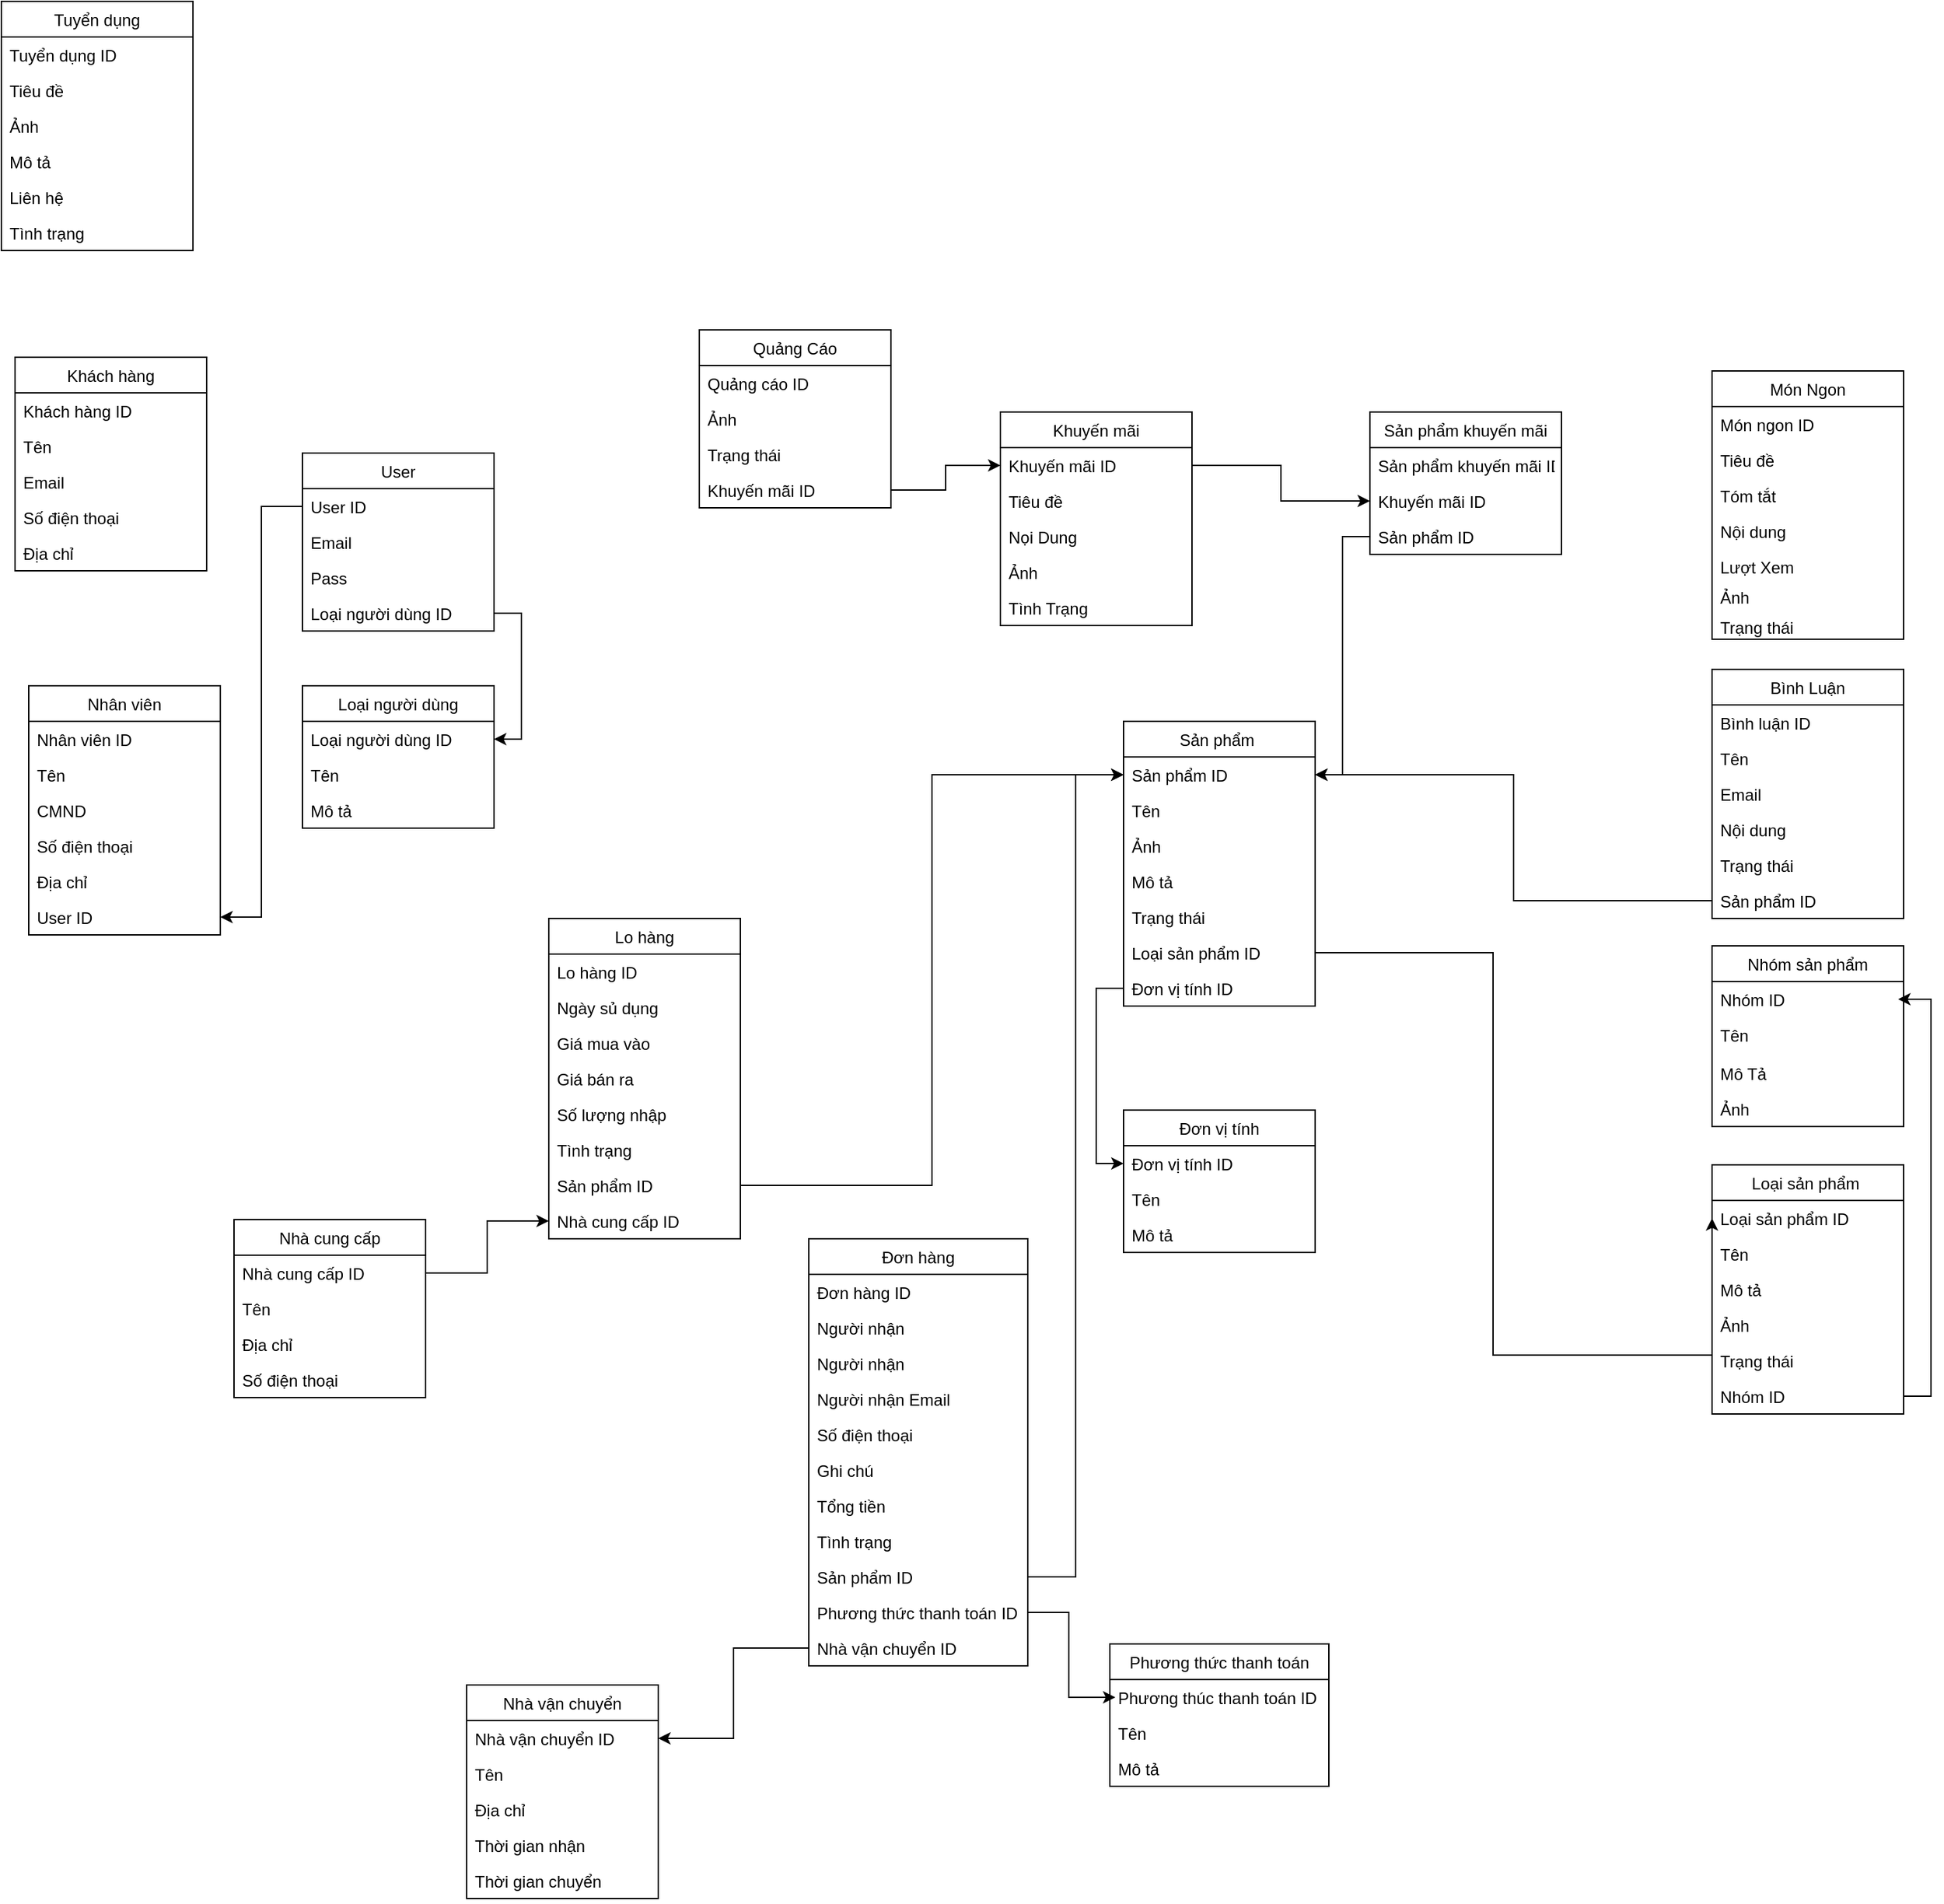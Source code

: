 <mxfile version="13.2.1" type="google"><diagram id="C5RBs43oDa-KdzZeNtuy" name="Page-1"><mxGraphModel dx="1730" dy="927" grid="1" gridSize="10" guides="1" tooltips="1" connect="1" arrows="1" fold="1" page="1" pageScale="1" pageWidth="827" pageHeight="1169" math="0" shadow="0"><root><mxCell id="WIyWlLk6GJQsqaUBKTNV-0"/><mxCell id="WIyWlLk6GJQsqaUBKTNV-1" parent="WIyWlLk6GJQsqaUBKTNV-0"/><mxCell id="LRTwcHSxcNa7xLfHughd-146" style="edgeStyle=orthogonalEdgeStyle;rounded=0;orthogonalLoop=1;jettySize=auto;html=1;exitX=1;exitY=0.5;exitDx=0;exitDy=0;entryX=1;entryY=0.5;entryDx=0;entryDy=0;" edge="1" parent="WIyWlLk6GJQsqaUBKTNV-1" source="LRTwcHSxcNa7xLfHughd-136" target="LRTwcHSxcNa7xLfHughd-78"><mxGeometry relative="1" as="geometry"/></mxCell><mxCell id="LRTwcHSxcNa7xLfHughd-147" style="edgeStyle=orthogonalEdgeStyle;rounded=0;orthogonalLoop=1;jettySize=auto;html=1;exitX=0;exitY=0.5;exitDx=0;exitDy=0;entryX=1;entryY=0.5;entryDx=0;entryDy=0;" edge="1" parent="WIyWlLk6GJQsqaUBKTNV-1" source="LRTwcHSxcNa7xLfHughd-18" target="LRTwcHSxcNa7xLfHughd-16"><mxGeometry relative="1" as="geometry"/></mxCell><mxCell id="LRTwcHSxcNa7xLfHughd-33" value="Khuyến mãi" style="swimlane;fontStyle=0;childLayout=stackLayout;horizontal=1;startSize=26;fillColor=none;horizontalStack=0;resizeParent=1;resizeParentMax=0;resizeLast=0;collapsible=1;marginBottom=0;" vertex="1" parent="WIyWlLk6GJQsqaUBKTNV-1"><mxGeometry x="890" y="490" width="140" height="156" as="geometry"/></mxCell><mxCell id="LRTwcHSxcNa7xLfHughd-34" value="Khuyến mãi ID&#10;" style="text;strokeColor=none;fillColor=none;align=left;verticalAlign=top;spacingLeft=4;spacingRight=4;overflow=hidden;rotatable=0;points=[[0,0.5],[1,0.5]];portConstraint=eastwest;" vertex="1" parent="LRTwcHSxcNa7xLfHughd-33"><mxGeometry y="26" width="140" height="26" as="geometry"/></mxCell><mxCell id="LRTwcHSxcNa7xLfHughd-106" value="Tiêu đề" style="text;strokeColor=none;fillColor=none;align=left;verticalAlign=top;spacingLeft=4;spacingRight=4;overflow=hidden;rotatable=0;points=[[0,0.5],[1,0.5]];portConstraint=eastwest;" vertex="1" parent="LRTwcHSxcNa7xLfHughd-33"><mxGeometry y="52" width="140" height="26" as="geometry"/></mxCell><mxCell id="LRTwcHSxcNa7xLfHughd-35" value="Nọi Dung&#10;" style="text;strokeColor=none;fillColor=none;align=left;verticalAlign=top;spacingLeft=4;spacingRight=4;overflow=hidden;rotatable=0;points=[[0,0.5],[1,0.5]];portConstraint=eastwest;" vertex="1" parent="LRTwcHSxcNa7xLfHughd-33"><mxGeometry y="78" width="140" height="26" as="geometry"/></mxCell><mxCell id="LRTwcHSxcNa7xLfHughd-105" value="Ảnh" style="text;strokeColor=none;fillColor=none;align=left;verticalAlign=top;spacingLeft=4;spacingRight=4;overflow=hidden;rotatable=0;points=[[0,0.5],[1,0.5]];portConstraint=eastwest;" vertex="1" parent="LRTwcHSxcNa7xLfHughd-33"><mxGeometry y="104" width="140" height="26" as="geometry"/></mxCell><mxCell id="LRTwcHSxcNa7xLfHughd-36" value="Tình Trạng" style="text;strokeColor=none;fillColor=none;align=left;verticalAlign=top;spacingLeft=4;spacingRight=4;overflow=hidden;rotatable=0;points=[[0,0.5],[1,0.5]];portConstraint=eastwest;" vertex="1" parent="LRTwcHSxcNa7xLfHughd-33"><mxGeometry y="130" width="140" height="26" as="geometry"/></mxCell><mxCell id="LRTwcHSxcNa7xLfHughd-25" value="Sản phẩm " style="swimlane;fontStyle=0;childLayout=stackLayout;horizontal=1;startSize=26;fillColor=none;horizontalStack=0;resizeParent=1;resizeParentMax=0;resizeLast=0;collapsible=1;marginBottom=0;" vertex="1" parent="WIyWlLk6GJQsqaUBKTNV-1"><mxGeometry x="980" y="716" width="140" height="208" as="geometry"/></mxCell><mxCell id="LRTwcHSxcNa7xLfHughd-26" value="Sản phẩm ID&#10;" style="text;strokeColor=none;fillColor=none;align=left;verticalAlign=top;spacingLeft=4;spacingRight=4;overflow=hidden;rotatable=0;points=[[0,0.5],[1,0.5]];portConstraint=eastwest;" vertex="1" parent="LRTwcHSxcNa7xLfHughd-25"><mxGeometry y="26" width="140" height="26" as="geometry"/></mxCell><mxCell id="LRTwcHSxcNa7xLfHughd-27" value="Tên&#10;" style="text;strokeColor=none;fillColor=none;align=left;verticalAlign=top;spacingLeft=4;spacingRight=4;overflow=hidden;rotatable=0;points=[[0,0.5],[1,0.5]];portConstraint=eastwest;" vertex="1" parent="LRTwcHSxcNa7xLfHughd-25"><mxGeometry y="52" width="140" height="26" as="geometry"/></mxCell><mxCell id="LRTwcHSxcNa7xLfHughd-28" value="Ảnh" style="text;strokeColor=none;fillColor=none;align=left;verticalAlign=top;spacingLeft=4;spacingRight=4;overflow=hidden;rotatable=0;points=[[0,0.5],[1,0.5]];portConstraint=eastwest;" vertex="1" parent="LRTwcHSxcNa7xLfHughd-25"><mxGeometry y="78" width="140" height="26" as="geometry"/></mxCell><mxCell id="LRTwcHSxcNa7xLfHughd-103" value="Mô tả" style="text;strokeColor=none;fillColor=none;align=left;verticalAlign=top;spacingLeft=4;spacingRight=4;overflow=hidden;rotatable=0;points=[[0,0.5],[1,0.5]];portConstraint=eastwest;" vertex="1" parent="LRTwcHSxcNa7xLfHughd-25"><mxGeometry y="104" width="140" height="26" as="geometry"/></mxCell><mxCell id="LRTwcHSxcNa7xLfHughd-102" value="Trạng thái&#10;" style="text;strokeColor=none;fillColor=none;align=left;verticalAlign=top;spacingLeft=4;spacingRight=4;overflow=hidden;rotatable=0;points=[[0,0.5],[1,0.5]];portConstraint=eastwest;" vertex="1" parent="LRTwcHSxcNa7xLfHughd-25"><mxGeometry y="130" width="140" height="26" as="geometry"/></mxCell><mxCell id="LRTwcHSxcNa7xLfHughd-101" value="Loại sản phẩm ID" style="text;strokeColor=none;fillColor=none;align=left;verticalAlign=top;spacingLeft=4;spacingRight=4;overflow=hidden;rotatable=0;points=[[0,0.5],[1,0.5]];portConstraint=eastwest;" vertex="1" parent="LRTwcHSxcNa7xLfHughd-25"><mxGeometry y="156" width="140" height="26" as="geometry"/></mxCell><mxCell id="LRTwcHSxcNa7xLfHughd-100" value="Đơn vị tính ID" style="text;strokeColor=none;fillColor=none;align=left;verticalAlign=top;spacingLeft=4;spacingRight=4;overflow=hidden;rotatable=0;points=[[0,0.5],[1,0.5]];portConstraint=eastwest;" vertex="1" parent="LRTwcHSxcNa7xLfHughd-25"><mxGeometry y="182" width="140" height="26" as="geometry"/></mxCell><mxCell id="LRTwcHSxcNa7xLfHughd-164" style="edgeStyle=orthogonalEdgeStyle;rounded=0;orthogonalLoop=1;jettySize=auto;html=1;exitX=0;exitY=0.5;exitDx=0;exitDy=0;entryX=1;entryY=0.5;entryDx=0;entryDy=0;startSize=8;sourcePerimeterSpacing=-3;targetPerimeterSpacing=-4;" edge="1" parent="WIyWlLk6GJQsqaUBKTNV-1" source="LRTwcHSxcNa7xLfHughd-111" target="LRTwcHSxcNa7xLfHughd-26"><mxGeometry relative="1" as="geometry"/></mxCell><mxCell id="LRTwcHSxcNa7xLfHughd-9" value="Tuyển dụng" style="swimlane;fontStyle=0;childLayout=stackLayout;horizontal=1;startSize=26;fillColor=none;horizontalStack=0;resizeParent=1;resizeParentMax=0;resizeLast=0;collapsible=1;marginBottom=0;" vertex="1" parent="WIyWlLk6GJQsqaUBKTNV-1"><mxGeometry x="160" y="190" width="140" height="182" as="geometry"><mxRectangle x="160" y="190" width="100" height="26" as="alternateBounds"/></mxGeometry></mxCell><mxCell id="LRTwcHSxcNa7xLfHughd-10" value="Tuyển dụng ID" style="text;strokeColor=none;fillColor=none;align=left;verticalAlign=top;spacingLeft=4;spacingRight=4;overflow=hidden;rotatable=0;points=[[0,0.5],[1,0.5]];portConstraint=eastwest;" vertex="1" parent="LRTwcHSxcNa7xLfHughd-9"><mxGeometry y="26" width="140" height="26" as="geometry"/></mxCell><mxCell id="LRTwcHSxcNa7xLfHughd-141" value="Tiêu đề" style="text;strokeColor=none;fillColor=none;align=left;verticalAlign=top;spacingLeft=4;spacingRight=4;overflow=hidden;rotatable=0;points=[[0,0.5],[1,0.5]];portConstraint=eastwest;" vertex="1" parent="LRTwcHSxcNa7xLfHughd-9"><mxGeometry y="52" width="140" height="26" as="geometry"/></mxCell><mxCell id="LRTwcHSxcNa7xLfHughd-11" value="Ảnh" style="text;strokeColor=none;fillColor=none;align=left;verticalAlign=top;spacingLeft=4;spacingRight=4;overflow=hidden;rotatable=0;points=[[0,0.5],[1,0.5]];portConstraint=eastwest;" vertex="1" parent="LRTwcHSxcNa7xLfHughd-9"><mxGeometry y="78" width="140" height="26" as="geometry"/></mxCell><mxCell id="LRTwcHSxcNa7xLfHughd-140" value="Mô tả" style="text;strokeColor=none;fillColor=none;align=left;verticalAlign=top;spacingLeft=4;spacingRight=4;overflow=hidden;rotatable=0;points=[[0,0.5],[1,0.5]];portConstraint=eastwest;" vertex="1" parent="LRTwcHSxcNa7xLfHughd-9"><mxGeometry y="104" width="140" height="26" as="geometry"/></mxCell><mxCell id="LRTwcHSxcNa7xLfHughd-142" value="Liên hệ" style="text;strokeColor=none;fillColor=none;align=left;verticalAlign=top;spacingLeft=4;spacingRight=4;overflow=hidden;rotatable=0;points=[[0,0.5],[1,0.5]];portConstraint=eastwest;" vertex="1" parent="LRTwcHSxcNa7xLfHughd-9"><mxGeometry y="130" width="140" height="26" as="geometry"/></mxCell><mxCell id="LRTwcHSxcNa7xLfHughd-12" value="Tình trạng" style="text;strokeColor=none;fillColor=none;align=left;verticalAlign=top;spacingLeft=4;spacingRight=4;overflow=hidden;rotatable=0;points=[[0,0.5],[1,0.5]];portConstraint=eastwest;" vertex="1" parent="LRTwcHSxcNa7xLfHughd-9"><mxGeometry y="156" width="140" height="26" as="geometry"/></mxCell><mxCell id="LRTwcHSxcNa7xLfHughd-60" value="Quảng Cáo" style="swimlane;fontStyle=0;childLayout=stackLayout;horizontal=1;startSize=26;fillColor=none;horizontalStack=0;resizeParent=1;resizeParentMax=0;resizeLast=0;collapsible=1;marginBottom=0;" vertex="1" parent="WIyWlLk6GJQsqaUBKTNV-1"><mxGeometry x="670" y="430" width="140" height="130" as="geometry"/></mxCell><mxCell id="LRTwcHSxcNa7xLfHughd-61" value="Quảng cáo ID" style="text;strokeColor=none;fillColor=none;align=left;verticalAlign=top;spacingLeft=4;spacingRight=4;overflow=hidden;rotatable=0;points=[[0,0.5],[1,0.5]];portConstraint=eastwest;" vertex="1" parent="LRTwcHSxcNa7xLfHughd-60"><mxGeometry y="26" width="140" height="26" as="geometry"/></mxCell><mxCell id="LRTwcHSxcNa7xLfHughd-62" value="Ảnh" style="text;strokeColor=none;fillColor=none;align=left;verticalAlign=top;spacingLeft=4;spacingRight=4;overflow=hidden;rotatable=0;points=[[0,0.5],[1,0.5]];portConstraint=eastwest;" vertex="1" parent="LRTwcHSxcNa7xLfHughd-60"><mxGeometry y="52" width="140" height="26" as="geometry"/></mxCell><mxCell id="LRTwcHSxcNa7xLfHughd-63" value="Trạng thái" style="text;strokeColor=none;fillColor=none;align=left;verticalAlign=top;spacingLeft=4;spacingRight=4;overflow=hidden;rotatable=0;points=[[0,0.5],[1,0.5]];portConstraint=eastwest;" vertex="1" parent="LRTwcHSxcNa7xLfHughd-60"><mxGeometry y="78" width="140" height="26" as="geometry"/></mxCell><mxCell id="LRTwcHSxcNa7xLfHughd-179" value="Khuyến mãi ID" style="text;strokeColor=none;fillColor=none;align=left;verticalAlign=top;spacingLeft=4;spacingRight=4;overflow=hidden;rotatable=0;points=[[0,0.5],[1,0.5]];portConstraint=eastwest;" vertex="1" parent="LRTwcHSxcNa7xLfHughd-60"><mxGeometry y="104" width="140" height="26" as="geometry"/></mxCell><mxCell id="LRTwcHSxcNa7xLfHughd-1" value="Món Ngon" style="swimlane;fontStyle=0;childLayout=stackLayout;horizontal=1;startSize=26;fillColor=none;horizontalStack=0;resizeParent=1;resizeParentMax=0;resizeLast=0;collapsible=1;marginBottom=0;" vertex="1" parent="WIyWlLk6GJQsqaUBKTNV-1"><mxGeometry x="1410" y="460" width="140" height="196" as="geometry"/></mxCell><mxCell id="LRTwcHSxcNa7xLfHughd-93" value="Món ngon ID" style="text;strokeColor=none;fillColor=none;align=left;verticalAlign=top;spacingLeft=4;spacingRight=4;overflow=hidden;rotatable=0;points=[[0,0.5],[1,0.5]];portConstraint=eastwest;" vertex="1" parent="LRTwcHSxcNa7xLfHughd-1"><mxGeometry y="26" width="140" height="26" as="geometry"/></mxCell><mxCell id="LRTwcHSxcNa7xLfHughd-2" value="Tiêu đề" style="text;strokeColor=none;fillColor=none;align=left;verticalAlign=top;spacingLeft=4;spacingRight=4;overflow=hidden;rotatable=0;points=[[0,0.5],[1,0.5]];portConstraint=eastwest;" vertex="1" parent="LRTwcHSxcNa7xLfHughd-1"><mxGeometry y="52" width="140" height="26" as="geometry"/></mxCell><mxCell id="LRTwcHSxcNa7xLfHughd-3" value="Tóm tắt&#10;" style="text;strokeColor=none;fillColor=none;align=left;verticalAlign=top;spacingLeft=4;spacingRight=4;overflow=hidden;rotatable=0;points=[[0,0.5],[1,0.5]];portConstraint=eastwest;" vertex="1" parent="LRTwcHSxcNa7xLfHughd-1"><mxGeometry y="78" width="140" height="26" as="geometry"/></mxCell><mxCell id="LRTwcHSxcNa7xLfHughd-90" value="Nội dung" style="text;strokeColor=none;fillColor=none;align=left;verticalAlign=top;spacingLeft=4;spacingRight=4;overflow=hidden;rotatable=0;points=[[0,0.5],[1,0.5]];portConstraint=eastwest;" vertex="1" parent="LRTwcHSxcNa7xLfHughd-1"><mxGeometry y="104" width="140" height="26" as="geometry"/></mxCell><mxCell id="LRTwcHSxcNa7xLfHughd-4" value="Lượt Xem&#10;" style="text;strokeColor=none;fillColor=none;align=left;verticalAlign=top;spacingLeft=4;spacingRight=4;overflow=hidden;rotatable=0;points=[[0,0.5],[1,0.5]];portConstraint=eastwest;" vertex="1" parent="LRTwcHSxcNa7xLfHughd-1"><mxGeometry y="130" width="140" height="22" as="geometry"/></mxCell><mxCell id="LRTwcHSxcNa7xLfHughd-92" value="Ảnh" style="text;strokeColor=none;fillColor=none;align=left;verticalAlign=top;spacingLeft=4;spacingRight=4;overflow=hidden;rotatable=0;points=[[0,0.5],[1,0.5]];portConstraint=eastwest;" vertex="1" parent="LRTwcHSxcNa7xLfHughd-1"><mxGeometry y="152" width="140" height="22" as="geometry"/></mxCell><mxCell id="LRTwcHSxcNa7xLfHughd-91" value="Trạng thái" style="text;strokeColor=none;fillColor=none;align=left;verticalAlign=top;spacingLeft=4;spacingRight=4;overflow=hidden;rotatable=0;points=[[0,0.5],[1,0.5]];portConstraint=eastwest;" vertex="1" parent="LRTwcHSxcNa7xLfHughd-1"><mxGeometry y="174" width="140" height="22" as="geometry"/></mxCell><mxCell id="LRTwcHSxcNa7xLfHughd-165" style="edgeStyle=orthogonalEdgeStyle;rounded=0;orthogonalLoop=1;jettySize=auto;html=1;exitX=1;exitY=0.5;exitDx=0;exitDy=0;startSize=8;sourcePerimeterSpacing=-3;targetPerimeterSpacing=-4;" edge="1" parent="WIyWlLk6GJQsqaUBKTNV-1" source="LRTwcHSxcNa7xLfHughd-97" target="LRTwcHSxcNa7xLfHughd-96"><mxGeometry relative="1" as="geometry"/></mxCell><mxCell id="LRTwcHSxcNa7xLfHughd-167" style="edgeStyle=orthogonalEdgeStyle;rounded=0;orthogonalLoop=1;jettySize=auto;html=1;exitX=1;exitY=0.5;exitDx=0;exitDy=0;entryX=0;entryY=0.5;entryDx=0;entryDy=0;startSize=8;sourcePerimeterSpacing=-3;targetPerimeterSpacing=-4;" edge="1" parent="WIyWlLk6GJQsqaUBKTNV-1" source="LRTwcHSxcNa7xLfHughd-101" target="LRTwcHSxcNa7xLfHughd-53"><mxGeometry relative="1" as="geometry"><Array as="points"><mxPoint x="1250" y="885"/><mxPoint x="1250" y="1179"/></Array></mxGeometry></mxCell><mxCell id="LRTwcHSxcNa7xLfHughd-68" value="Đơn vị tính" style="swimlane;fontStyle=0;childLayout=stackLayout;horizontal=1;startSize=26;fillColor=none;horizontalStack=0;resizeParent=1;resizeParentMax=0;resizeLast=0;collapsible=1;marginBottom=0;" vertex="1" parent="WIyWlLk6GJQsqaUBKTNV-1"><mxGeometry x="980" y="1000" width="140" height="104" as="geometry"/></mxCell><mxCell id="LRTwcHSxcNa7xLfHughd-95" value="Đơn vị tính ID" style="text;strokeColor=none;fillColor=none;align=left;verticalAlign=top;spacingLeft=4;spacingRight=4;overflow=hidden;rotatable=0;points=[[0,0.5],[1,0.5]];portConstraint=eastwest;" vertex="1" parent="LRTwcHSxcNa7xLfHughd-68"><mxGeometry y="26" width="140" height="26" as="geometry"/></mxCell><mxCell id="LRTwcHSxcNa7xLfHughd-69" value="Tên" style="text;strokeColor=none;fillColor=none;align=left;verticalAlign=top;spacingLeft=4;spacingRight=4;overflow=hidden;rotatable=0;points=[[0,0.5],[1,0.5]];portConstraint=eastwest;" vertex="1" parent="LRTwcHSxcNa7xLfHughd-68"><mxGeometry y="52" width="140" height="26" as="geometry"/></mxCell><mxCell id="LRTwcHSxcNa7xLfHughd-70" value="Mô tả" style="text;strokeColor=none;fillColor=none;align=left;verticalAlign=top;spacingLeft=4;spacingRight=4;overflow=hidden;rotatable=0;points=[[0,0.5],[1,0.5]];portConstraint=eastwest;" vertex="1" parent="LRTwcHSxcNa7xLfHughd-68"><mxGeometry y="78" width="140" height="26" as="geometry"/></mxCell><mxCell id="LRTwcHSxcNa7xLfHughd-168" style="edgeStyle=orthogonalEdgeStyle;rounded=0;orthogonalLoop=1;jettySize=auto;html=1;exitX=0;exitY=0.5;exitDx=0;exitDy=0;entryX=0;entryY=0.5;entryDx=0;entryDy=0;startSize=8;sourcePerimeterSpacing=-3;targetPerimeterSpacing=-4;" edge="1" parent="WIyWlLk6GJQsqaUBKTNV-1" source="LRTwcHSxcNa7xLfHughd-100" target="LRTwcHSxcNa7xLfHughd-95"><mxGeometry relative="1" as="geometry"/></mxCell><mxCell id="LRTwcHSxcNa7xLfHughd-169" style="edgeStyle=orthogonalEdgeStyle;rounded=0;orthogonalLoop=1;jettySize=auto;html=1;exitX=1;exitY=0.5;exitDx=0;exitDy=0;startSize=8;sourcePerimeterSpacing=-3;targetPerimeterSpacing=-4;" edge="1" parent="WIyWlLk6GJQsqaUBKTNV-1" source="LRTwcHSxcNa7xLfHughd-133" target="LRTwcHSxcNa7xLfHughd-82"><mxGeometry relative="1" as="geometry"/></mxCell><mxCell id="LRTwcHSxcNa7xLfHughd-170" style="edgeStyle=orthogonalEdgeStyle;rounded=0;orthogonalLoop=1;jettySize=auto;html=1;exitX=0;exitY=0.5;exitDx=0;exitDy=0;entryX=1;entryY=0.5;entryDx=0;entryDy=0;startSize=8;sourcePerimeterSpacing=-3;targetPerimeterSpacing=-4;" edge="1" parent="WIyWlLk6GJQsqaUBKTNV-1" source="LRTwcHSxcNa7xLfHughd-130" target="LRTwcHSxcNa7xLfHughd-30"><mxGeometry relative="1" as="geometry"/></mxCell><mxCell id="LRTwcHSxcNa7xLfHughd-37" value="Lo hàng" style="swimlane;fontStyle=0;childLayout=stackLayout;horizontal=1;startSize=26;fillColor=none;horizontalStack=0;resizeParent=1;resizeParentMax=0;resizeLast=0;collapsible=1;marginBottom=0;" vertex="1" parent="WIyWlLk6GJQsqaUBKTNV-1"><mxGeometry x="560" y="860" width="140" height="234" as="geometry"/></mxCell><mxCell id="LRTwcHSxcNa7xLfHughd-38" value="Lo hàng ID" style="text;strokeColor=none;fillColor=none;align=left;verticalAlign=top;spacingLeft=4;spacingRight=4;overflow=hidden;rotatable=0;points=[[0,0.5],[1,0.5]];portConstraint=eastwest;" vertex="1" parent="LRTwcHSxcNa7xLfHughd-37"><mxGeometry y="26" width="140" height="26" as="geometry"/></mxCell><mxCell id="LRTwcHSxcNa7xLfHughd-116" value="Ngày sủ dụng" style="text;strokeColor=none;fillColor=none;align=left;verticalAlign=top;spacingLeft=4;spacingRight=4;overflow=hidden;rotatable=0;points=[[0,0.5],[1,0.5]];portConstraint=eastwest;" vertex="1" parent="LRTwcHSxcNa7xLfHughd-37"><mxGeometry y="52" width="140" height="26" as="geometry"/></mxCell><mxCell id="LRTwcHSxcNa7xLfHughd-118" value="Giá mua vào" style="text;strokeColor=none;fillColor=none;align=left;verticalAlign=top;spacingLeft=4;spacingRight=4;overflow=hidden;rotatable=0;points=[[0,0.5],[1,0.5]];portConstraint=eastwest;" vertex="1" parent="LRTwcHSxcNa7xLfHughd-37"><mxGeometry y="78" width="140" height="26" as="geometry"/></mxCell><mxCell id="LRTwcHSxcNa7xLfHughd-117" value="Giá bán ra" style="text;strokeColor=none;fillColor=none;align=left;verticalAlign=top;spacingLeft=4;spacingRight=4;overflow=hidden;rotatable=0;points=[[0,0.5],[1,0.5]];portConstraint=eastwest;" vertex="1" parent="LRTwcHSxcNa7xLfHughd-37"><mxGeometry y="104" width="140" height="26" as="geometry"/></mxCell><mxCell id="LRTwcHSxcNa7xLfHughd-119" value="Số lượng nhập" style="text;strokeColor=none;fillColor=none;align=left;verticalAlign=top;spacingLeft=4;spacingRight=4;overflow=hidden;rotatable=0;points=[[0,0.5],[1,0.5]];portConstraint=eastwest;" vertex="1" parent="LRTwcHSxcNa7xLfHughd-37"><mxGeometry y="130" width="140" height="26" as="geometry"/></mxCell><mxCell id="LRTwcHSxcNa7xLfHughd-39" value="Tình trạng" style="text;strokeColor=none;fillColor=none;align=left;verticalAlign=top;spacingLeft=4;spacingRight=4;overflow=hidden;rotatable=0;points=[[0,0.5],[1,0.5]];portConstraint=eastwest;" vertex="1" parent="LRTwcHSxcNa7xLfHughd-37"><mxGeometry y="156" width="140" height="26" as="geometry"/></mxCell><mxCell id="LRTwcHSxcNa7xLfHughd-40" value="Sản phẩm ID" style="text;strokeColor=none;fillColor=none;align=left;verticalAlign=top;spacingLeft=4;spacingRight=4;overflow=hidden;rotatable=0;points=[[0,0.5],[1,0.5]];portConstraint=eastwest;" vertex="1" parent="LRTwcHSxcNa7xLfHughd-37"><mxGeometry y="182" width="140" height="26" as="geometry"/></mxCell><mxCell id="LRTwcHSxcNa7xLfHughd-114" value="Nhà cung cấp ID" style="text;strokeColor=none;fillColor=none;align=left;verticalAlign=top;spacingLeft=4;spacingRight=4;overflow=hidden;rotatable=0;points=[[0,0.5],[1,0.5]];portConstraint=eastwest;" vertex="1" parent="LRTwcHSxcNa7xLfHughd-37"><mxGeometry y="208" width="140" height="26" as="geometry"/></mxCell><mxCell id="LRTwcHSxcNa7xLfHughd-172" style="edgeStyle=orthogonalEdgeStyle;rounded=0;orthogonalLoop=1;jettySize=auto;html=1;exitX=1;exitY=0.5;exitDx=0;exitDy=0;entryX=0;entryY=0.5;entryDx=0;entryDy=0;startSize=8;sourcePerimeterSpacing=-3;targetPerimeterSpacing=-4;" edge="1" parent="WIyWlLk6GJQsqaUBKTNV-1" source="LRTwcHSxcNa7xLfHughd-46" target="LRTwcHSxcNa7xLfHughd-114"><mxGeometry relative="1" as="geometry"/></mxCell><mxCell id="LRTwcHSxcNa7xLfHughd-45" value="Nhà cung cấp" style="swimlane;fontStyle=0;childLayout=stackLayout;horizontal=1;startSize=26;fillColor=none;horizontalStack=0;resizeParent=1;resizeParentMax=0;resizeLast=0;collapsible=1;marginBottom=0;" vertex="1" parent="WIyWlLk6GJQsqaUBKTNV-1"><mxGeometry x="330" y="1080" width="140" height="130" as="geometry"/></mxCell><mxCell id="LRTwcHSxcNa7xLfHughd-46" value="Nhà cung cấp ID" style="text;strokeColor=none;fillColor=none;align=left;verticalAlign=top;spacingLeft=4;spacingRight=4;overflow=hidden;rotatable=0;points=[[0,0.5],[1,0.5]];portConstraint=eastwest;" vertex="1" parent="LRTwcHSxcNa7xLfHughd-45"><mxGeometry y="26" width="140" height="26" as="geometry"/></mxCell><mxCell id="LRTwcHSxcNa7xLfHughd-47" value="Tên" style="text;strokeColor=none;fillColor=none;align=left;verticalAlign=top;spacingLeft=4;spacingRight=4;overflow=hidden;rotatable=0;points=[[0,0.5],[1,0.5]];portConstraint=eastwest;" vertex="1" parent="LRTwcHSxcNa7xLfHughd-45"><mxGeometry y="52" width="140" height="26" as="geometry"/></mxCell><mxCell id="LRTwcHSxcNa7xLfHughd-48" value="Địa chỉ" style="text;strokeColor=none;fillColor=none;align=left;verticalAlign=top;spacingLeft=4;spacingRight=4;overflow=hidden;rotatable=0;points=[[0,0.5],[1,0.5]];portConstraint=eastwest;" vertex="1" parent="LRTwcHSxcNa7xLfHughd-45"><mxGeometry y="78" width="140" height="26" as="geometry"/></mxCell><mxCell id="LRTwcHSxcNa7xLfHughd-113" value="Số điện thoại " style="text;strokeColor=none;fillColor=none;align=left;verticalAlign=top;spacingLeft=4;spacingRight=4;overflow=hidden;rotatable=0;points=[[0,0.5],[1,0.5]];portConstraint=eastwest;" vertex="1" parent="LRTwcHSxcNa7xLfHughd-45"><mxGeometry y="104" width="140" height="26" as="geometry"/></mxCell><mxCell id="LRTwcHSxcNa7xLfHughd-173" style="edgeStyle=orthogonalEdgeStyle;rounded=0;orthogonalLoop=1;jettySize=auto;html=1;exitX=1;exitY=0.5;exitDx=0;exitDy=0;entryX=0;entryY=0.5;entryDx=0;entryDy=0;startSize=8;sourcePerimeterSpacing=-3;targetPerimeterSpacing=-4;" edge="1" parent="WIyWlLk6GJQsqaUBKTNV-1" source="LRTwcHSxcNa7xLfHughd-129" target="LRTwcHSxcNa7xLfHughd-26"><mxGeometry relative="1" as="geometry"/></mxCell><mxCell id="LRTwcHSxcNa7xLfHughd-174" style="edgeStyle=orthogonalEdgeStyle;rounded=0;orthogonalLoop=1;jettySize=auto;html=1;exitX=1;exitY=0.5;exitDx=0;exitDy=0;entryX=0;entryY=0.5;entryDx=0;entryDy=0;startSize=8;sourcePerimeterSpacing=-3;targetPerimeterSpacing=-4;" edge="1" parent="WIyWlLk6GJQsqaUBKTNV-1" source="LRTwcHSxcNa7xLfHughd-40" target="LRTwcHSxcNa7xLfHughd-26"><mxGeometry relative="1" as="geometry"/></mxCell><mxCell id="LRTwcHSxcNa7xLfHughd-73" value="Bình Luận" style="swimlane;fontStyle=0;childLayout=stackLayout;horizontal=1;startSize=26;fillColor=none;horizontalStack=0;resizeParent=1;resizeParentMax=0;resizeLast=0;collapsible=1;marginBottom=0;" vertex="1" parent="WIyWlLk6GJQsqaUBKTNV-1"><mxGeometry x="1410" y="678" width="140" height="182" as="geometry"/></mxCell><mxCell id="LRTwcHSxcNa7xLfHughd-74" value="Bình luận ID" style="text;strokeColor=none;fillColor=none;align=left;verticalAlign=top;spacingLeft=4;spacingRight=4;overflow=hidden;rotatable=0;points=[[0,0.5],[1,0.5]];portConstraint=eastwest;" vertex="1" parent="LRTwcHSxcNa7xLfHughd-73"><mxGeometry y="26" width="140" height="26" as="geometry"/></mxCell><mxCell id="LRTwcHSxcNa7xLfHughd-75" value="Tên" style="text;strokeColor=none;fillColor=none;align=left;verticalAlign=top;spacingLeft=4;spacingRight=4;overflow=hidden;rotatable=0;points=[[0,0.5],[1,0.5]];portConstraint=eastwest;" vertex="1" parent="LRTwcHSxcNa7xLfHughd-73"><mxGeometry y="52" width="140" height="26" as="geometry"/></mxCell><mxCell id="LRTwcHSxcNa7xLfHughd-76" value="Email" style="text;strokeColor=none;fillColor=none;align=left;verticalAlign=top;spacingLeft=4;spacingRight=4;overflow=hidden;rotatable=0;points=[[0,0.5],[1,0.5]];portConstraint=eastwest;" vertex="1" parent="LRTwcHSxcNa7xLfHughd-73"><mxGeometry y="78" width="140" height="26" as="geometry"/></mxCell><mxCell id="LRTwcHSxcNa7xLfHughd-112" value="Nội dung&#10;" style="text;strokeColor=none;fillColor=none;align=left;verticalAlign=top;spacingLeft=4;spacingRight=4;overflow=hidden;rotatable=0;points=[[0,0.5],[1,0.5]];portConstraint=eastwest;" vertex="1" parent="LRTwcHSxcNa7xLfHughd-73"><mxGeometry y="104" width="140" height="26" as="geometry"/></mxCell><mxCell id="LRTwcHSxcNa7xLfHughd-110" value="Trạng thái" style="text;strokeColor=none;fillColor=none;align=left;verticalAlign=top;spacingLeft=4;spacingRight=4;overflow=hidden;rotatable=0;points=[[0,0.5],[1,0.5]];portConstraint=eastwest;" vertex="1" parent="LRTwcHSxcNa7xLfHughd-73"><mxGeometry y="130" width="140" height="26" as="geometry"/></mxCell><mxCell id="LRTwcHSxcNa7xLfHughd-111" value="Sản phẩm ID" style="text;strokeColor=none;fillColor=none;align=left;verticalAlign=top;spacingLeft=4;spacingRight=4;overflow=hidden;rotatable=0;points=[[0,0.5],[1,0.5]];portConstraint=eastwest;" vertex="1" parent="LRTwcHSxcNa7xLfHughd-73"><mxGeometry y="156" width="140" height="26" as="geometry"/></mxCell><mxCell id="LRTwcHSxcNa7xLfHughd-21" value="Đơn hàng" style="swimlane;fontStyle=0;childLayout=stackLayout;horizontal=1;startSize=26;fillColor=none;horizontalStack=0;resizeParent=1;resizeParentMax=0;resizeLast=0;collapsible=1;marginBottom=0;" vertex="1" parent="WIyWlLk6GJQsqaUBKTNV-1"><mxGeometry x="750" y="1094" width="160" height="312" as="geometry"/></mxCell><mxCell id="LRTwcHSxcNa7xLfHughd-132" value="Đơn hàng ID" style="text;strokeColor=none;fillColor=none;align=left;verticalAlign=top;spacingLeft=4;spacingRight=4;overflow=hidden;rotatable=0;points=[[0,0.5],[1,0.5]];portConstraint=eastwest;" vertex="1" parent="LRTwcHSxcNa7xLfHughd-21"><mxGeometry y="26" width="160" height="26" as="geometry"/></mxCell><mxCell id="LRTwcHSxcNa7xLfHughd-150" value="Người nhận" style="text;strokeColor=none;fillColor=none;align=left;verticalAlign=top;spacingLeft=4;spacingRight=4;overflow=hidden;rotatable=0;points=[[0,0.5],[1,0.5]];portConstraint=eastwest;" vertex="1" parent="LRTwcHSxcNa7xLfHughd-21"><mxGeometry y="52" width="160" height="26" as="geometry"/></mxCell><mxCell id="LRTwcHSxcNa7xLfHughd-134" value="Người nhận" style="text;strokeColor=none;fillColor=none;align=left;verticalAlign=top;spacingLeft=4;spacingRight=4;overflow=hidden;rotatable=0;points=[[0,0.5],[1,0.5]];portConstraint=eastwest;" vertex="1" parent="LRTwcHSxcNa7xLfHughd-21"><mxGeometry y="78" width="160" height="26" as="geometry"/></mxCell><mxCell id="LRTwcHSxcNa7xLfHughd-22" value="Người nhận Email" style="text;strokeColor=none;fillColor=none;align=left;verticalAlign=top;spacingLeft=4;spacingRight=4;overflow=hidden;rotatable=0;points=[[0,0.5],[1,0.5]];portConstraint=eastwest;" vertex="1" parent="LRTwcHSxcNa7xLfHughd-21"><mxGeometry y="104" width="160" height="26" as="geometry"/></mxCell><mxCell id="LRTwcHSxcNa7xLfHughd-128" value="Số điện thoại " style="text;strokeColor=none;fillColor=none;align=left;verticalAlign=top;spacingLeft=4;spacingRight=4;overflow=hidden;rotatable=0;points=[[0,0.5],[1,0.5]];portConstraint=eastwest;" vertex="1" parent="LRTwcHSxcNa7xLfHughd-21"><mxGeometry y="130" width="160" height="26" as="geometry"/></mxCell><mxCell id="LRTwcHSxcNa7xLfHughd-23" value="Ghi chú" style="text;strokeColor=none;fillColor=none;align=left;verticalAlign=top;spacingLeft=4;spacingRight=4;overflow=hidden;rotatable=0;points=[[0,0.5],[1,0.5]];portConstraint=eastwest;" vertex="1" parent="LRTwcHSxcNa7xLfHughd-21"><mxGeometry y="156" width="160" height="26" as="geometry"/></mxCell><mxCell id="LRTwcHSxcNa7xLfHughd-24" value="Tổng tiền" style="text;strokeColor=none;fillColor=none;align=left;verticalAlign=top;spacingLeft=4;spacingRight=4;overflow=hidden;rotatable=0;points=[[0,0.5],[1,0.5]];portConstraint=eastwest;" vertex="1" parent="LRTwcHSxcNa7xLfHughd-21"><mxGeometry y="182" width="160" height="26" as="geometry"/></mxCell><mxCell id="LRTwcHSxcNa7xLfHughd-131" value="Tình trạng&#10;" style="text;strokeColor=none;fillColor=none;align=left;verticalAlign=top;spacingLeft=4;spacingRight=4;overflow=hidden;rotatable=0;points=[[0,0.5],[1,0.5]];portConstraint=eastwest;" vertex="1" parent="LRTwcHSxcNa7xLfHughd-21"><mxGeometry y="208" width="160" height="26" as="geometry"/></mxCell><mxCell id="LRTwcHSxcNa7xLfHughd-129" value="Sản phẩm ID" style="text;strokeColor=none;fillColor=none;align=left;verticalAlign=top;spacingLeft=4;spacingRight=4;overflow=hidden;rotatable=0;points=[[0,0.5],[1,0.5]];portConstraint=eastwest;" vertex="1" parent="LRTwcHSxcNa7xLfHughd-21"><mxGeometry y="234" width="160" height="26" as="geometry"/></mxCell><mxCell id="LRTwcHSxcNa7xLfHughd-133" value="Phương thức thanh toán ID" style="text;strokeColor=none;fillColor=none;align=left;verticalAlign=top;spacingLeft=4;spacingRight=4;overflow=hidden;rotatable=0;points=[[0,0.5],[1,0.5]];portConstraint=eastwest;" vertex="1" parent="LRTwcHSxcNa7xLfHughd-21"><mxGeometry y="260" width="160" height="26" as="geometry"/></mxCell><mxCell id="LRTwcHSxcNa7xLfHughd-130" value="Nhà vận chuyển ID" style="text;strokeColor=none;fillColor=none;align=left;verticalAlign=top;spacingLeft=4;spacingRight=4;overflow=hidden;rotatable=0;points=[[0,0.5],[1,0.5]];portConstraint=eastwest;" vertex="1" parent="LRTwcHSxcNa7xLfHughd-21"><mxGeometry y="286" width="160" height="26" as="geometry"/></mxCell><mxCell id="LRTwcHSxcNa7xLfHughd-56" value="Sản phẩm khuyến mãi" style="swimlane;fontStyle=0;childLayout=stackLayout;horizontal=1;startSize=26;fillColor=none;horizontalStack=0;resizeParent=1;resizeParentMax=0;resizeLast=0;collapsible=1;marginBottom=0;" vertex="1" parent="WIyWlLk6GJQsqaUBKTNV-1"><mxGeometry x="1160" y="490" width="140" height="104" as="geometry"/></mxCell><mxCell id="LRTwcHSxcNa7xLfHughd-57" value="Sản phẩm khuyến mãi ID" style="text;strokeColor=none;fillColor=none;align=left;verticalAlign=top;spacingLeft=4;spacingRight=4;overflow=hidden;rotatable=0;points=[[0,0.5],[1,0.5]];portConstraint=eastwest;" vertex="1" parent="LRTwcHSxcNa7xLfHughd-56"><mxGeometry y="26" width="140" height="26" as="geometry"/></mxCell><mxCell id="LRTwcHSxcNa7xLfHughd-58" value="Khuyến mãi ID" style="text;strokeColor=none;fillColor=none;align=left;verticalAlign=top;spacingLeft=4;spacingRight=4;overflow=hidden;rotatable=0;points=[[0,0.5],[1,0.5]];portConstraint=eastwest;" vertex="1" parent="LRTwcHSxcNa7xLfHughd-56"><mxGeometry y="52" width="140" height="26" as="geometry"/></mxCell><mxCell id="LRTwcHSxcNa7xLfHughd-59" value="Sản phẩm ID" style="text;strokeColor=none;fillColor=none;align=left;verticalAlign=top;spacingLeft=4;spacingRight=4;overflow=hidden;rotatable=0;points=[[0,0.5],[1,0.5]];portConstraint=eastwest;" vertex="1" parent="LRTwcHSxcNa7xLfHughd-56"><mxGeometry y="78" width="140" height="26" as="geometry"/></mxCell><mxCell id="LRTwcHSxcNa7xLfHughd-13" value="Nhân viên" style="swimlane;fontStyle=0;childLayout=stackLayout;horizontal=1;startSize=26;fillColor=none;horizontalStack=0;resizeParent=1;resizeParentMax=0;resizeLast=0;collapsible=1;marginBottom=0;" vertex="1" parent="WIyWlLk6GJQsqaUBKTNV-1"><mxGeometry x="180" y="690" width="140" height="182" as="geometry"/></mxCell><mxCell id="LRTwcHSxcNa7xLfHughd-14" value="Nhân viên ID" style="text;strokeColor=none;fillColor=none;align=left;verticalAlign=top;spacingLeft=4;spacingRight=4;overflow=hidden;rotatable=0;points=[[0,0.5],[1,0.5]];portConstraint=eastwest;" vertex="1" parent="LRTwcHSxcNa7xLfHughd-13"><mxGeometry y="26" width="140" height="26" as="geometry"/></mxCell><mxCell id="LRTwcHSxcNa7xLfHughd-15" value="Tên" style="text;strokeColor=none;fillColor=none;align=left;verticalAlign=top;spacingLeft=4;spacingRight=4;overflow=hidden;rotatable=0;points=[[0,0.5],[1,0.5]];portConstraint=eastwest;" vertex="1" parent="LRTwcHSxcNa7xLfHughd-13"><mxGeometry y="52" width="140" height="26" as="geometry"/></mxCell><mxCell id="LRTwcHSxcNa7xLfHughd-137" value="CMND" style="text;strokeColor=none;fillColor=none;align=left;verticalAlign=top;spacingLeft=4;spacingRight=4;overflow=hidden;rotatable=0;points=[[0,0.5],[1,0.5]];portConstraint=eastwest;" vertex="1" parent="LRTwcHSxcNa7xLfHughd-13"><mxGeometry y="78" width="140" height="26" as="geometry"/></mxCell><mxCell id="LRTwcHSxcNa7xLfHughd-138" value="Số điện thoại " style="text;strokeColor=none;fillColor=none;align=left;verticalAlign=top;spacingLeft=4;spacingRight=4;overflow=hidden;rotatable=0;points=[[0,0.5],[1,0.5]];portConstraint=eastwest;" vertex="1" parent="LRTwcHSxcNa7xLfHughd-13"><mxGeometry y="104" width="140" height="26" as="geometry"/></mxCell><mxCell id="LRTwcHSxcNa7xLfHughd-139" value="Địa chỉ" style="text;strokeColor=none;fillColor=none;align=left;verticalAlign=top;spacingLeft=4;spacingRight=4;overflow=hidden;rotatable=0;points=[[0,0.5],[1,0.5]];portConstraint=eastwest;" vertex="1" parent="LRTwcHSxcNa7xLfHughd-13"><mxGeometry y="130" width="140" height="26" as="geometry"/></mxCell><mxCell id="LRTwcHSxcNa7xLfHughd-16" value="User ID" style="text;strokeColor=none;fillColor=none;align=left;verticalAlign=top;spacingLeft=4;spacingRight=4;overflow=hidden;rotatable=0;points=[[0,0.5],[1,0.5]];portConstraint=eastwest;" vertex="1" parent="LRTwcHSxcNa7xLfHughd-13"><mxGeometry y="156" width="140" height="26" as="geometry"/></mxCell><mxCell id="LRTwcHSxcNa7xLfHughd-17" value="User" style="swimlane;fontStyle=0;childLayout=stackLayout;horizontal=1;startSize=26;fillColor=none;horizontalStack=0;resizeParent=1;resizeParentMax=0;resizeLast=0;collapsible=1;marginBottom=0;" vertex="1" parent="WIyWlLk6GJQsqaUBKTNV-1"><mxGeometry x="380" y="520" width="140" height="130" as="geometry"/></mxCell><mxCell id="LRTwcHSxcNa7xLfHughd-18" value="User ID" style="text;strokeColor=none;fillColor=none;align=left;verticalAlign=top;spacingLeft=4;spacingRight=4;overflow=hidden;rotatable=0;points=[[0,0.5],[1,0.5]];portConstraint=eastwest;" vertex="1" parent="LRTwcHSxcNa7xLfHughd-17"><mxGeometry y="26" width="140" height="26" as="geometry"/></mxCell><mxCell id="LRTwcHSxcNa7xLfHughd-19" value="Email" style="text;strokeColor=none;fillColor=none;align=left;verticalAlign=top;spacingLeft=4;spacingRight=4;overflow=hidden;rotatable=0;points=[[0,0.5],[1,0.5]];portConstraint=eastwest;" vertex="1" parent="LRTwcHSxcNa7xLfHughd-17"><mxGeometry y="52" width="140" height="26" as="geometry"/></mxCell><mxCell id="LRTwcHSxcNa7xLfHughd-20" value="Pass" style="text;strokeColor=none;fillColor=none;align=left;verticalAlign=top;spacingLeft=4;spacingRight=4;overflow=hidden;rotatable=0;points=[[0,0.5],[1,0.5]];portConstraint=eastwest;" vertex="1" parent="LRTwcHSxcNa7xLfHughd-17"><mxGeometry y="78" width="140" height="26" as="geometry"/></mxCell><mxCell id="LRTwcHSxcNa7xLfHughd-136" value="Loại người dùng ID" style="text;strokeColor=none;fillColor=none;align=left;verticalAlign=top;spacingLeft=4;spacingRight=4;overflow=hidden;rotatable=0;points=[[0,0.5],[1,0.5]];portConstraint=eastwest;" vertex="1" parent="LRTwcHSxcNa7xLfHughd-17"><mxGeometry y="104" width="140" height="26" as="geometry"/></mxCell><mxCell id="LRTwcHSxcNa7xLfHughd-77" value="Loại người dùng" style="swimlane;fontStyle=0;childLayout=stackLayout;horizontal=1;startSize=26;fillColor=none;horizontalStack=0;resizeParent=1;resizeParentMax=0;resizeLast=0;collapsible=1;marginBottom=0;" vertex="1" parent="WIyWlLk6GJQsqaUBKTNV-1"><mxGeometry x="380" y="690" width="140" height="104" as="geometry"/></mxCell><mxCell id="LRTwcHSxcNa7xLfHughd-78" value="Loại người dùng ID" style="text;strokeColor=none;fillColor=none;align=left;verticalAlign=top;spacingLeft=4;spacingRight=4;overflow=hidden;rotatable=0;points=[[0,0.5],[1,0.5]];portConstraint=eastwest;" vertex="1" parent="LRTwcHSxcNa7xLfHughd-77"><mxGeometry y="26" width="140" height="26" as="geometry"/></mxCell><mxCell id="LRTwcHSxcNa7xLfHughd-79" value="Tên" style="text;strokeColor=none;fillColor=none;align=left;verticalAlign=top;spacingLeft=4;spacingRight=4;overflow=hidden;rotatable=0;points=[[0,0.5],[1,0.5]];portConstraint=eastwest;" vertex="1" parent="LRTwcHSxcNa7xLfHughd-77"><mxGeometry y="52" width="140" height="26" as="geometry"/></mxCell><mxCell id="LRTwcHSxcNa7xLfHughd-80" value="Mô tả" style="text;strokeColor=none;fillColor=none;align=left;verticalAlign=top;spacingLeft=4;spacingRight=4;overflow=hidden;rotatable=0;points=[[0,0.5],[1,0.5]];portConstraint=eastwest;" vertex="1" parent="LRTwcHSxcNa7xLfHughd-77"><mxGeometry y="78" width="140" height="26" as="geometry"/></mxCell><mxCell id="LRTwcHSxcNa7xLfHughd-64" value="Nhóm sản phẩm" style="swimlane;fontStyle=0;childLayout=stackLayout;horizontal=1;startSize=26;fillColor=none;horizontalStack=0;resizeParent=1;resizeParentMax=0;resizeLast=0;collapsible=1;marginBottom=0;" vertex="1" parent="WIyWlLk6GJQsqaUBKTNV-1"><mxGeometry x="1410" y="880" width="140" height="132" as="geometry"/></mxCell><mxCell id="LRTwcHSxcNa7xLfHughd-96" value="Nhóm ID" style="text;strokeColor=none;fillColor=none;align=left;verticalAlign=top;spacingLeft=4;spacingRight=4;overflow=hidden;rotatable=0;points=[[0,0.5],[1,0.5]];portConstraint=eastwest;" vertex="1" parent="LRTwcHSxcNa7xLfHughd-64"><mxGeometry y="26" width="140" height="26" as="geometry"/></mxCell><mxCell id="LRTwcHSxcNa7xLfHughd-65" value="Tên" style="text;strokeColor=none;fillColor=none;align=left;verticalAlign=top;spacingLeft=4;spacingRight=4;overflow=hidden;rotatable=0;points=[[0,0.5],[1,0.5]];portConstraint=eastwest;" vertex="1" parent="LRTwcHSxcNa7xLfHughd-64"><mxGeometry y="52" width="140" height="28" as="geometry"/></mxCell><mxCell id="LRTwcHSxcNa7xLfHughd-66" value="Mô Tả" style="text;strokeColor=none;fillColor=none;align=left;verticalAlign=top;spacingLeft=4;spacingRight=4;overflow=hidden;rotatable=0;points=[[0,0.5],[1,0.5]];portConstraint=eastwest;" vertex="1" parent="LRTwcHSxcNa7xLfHughd-64"><mxGeometry y="80" width="140" height="26" as="geometry"/></mxCell><mxCell id="LRTwcHSxcNa7xLfHughd-67" value="Ảnh" style="text;strokeColor=none;fillColor=none;align=left;verticalAlign=top;spacingLeft=4;spacingRight=4;overflow=hidden;rotatable=0;points=[[0,0.5],[1,0.5]];portConstraint=eastwest;" vertex="1" parent="LRTwcHSxcNa7xLfHughd-64"><mxGeometry y="106" width="140" height="26" as="geometry"/></mxCell><mxCell id="LRTwcHSxcNa7xLfHughd-176" style="edgeStyle=orthogonalEdgeStyle;rounded=0;orthogonalLoop=1;jettySize=auto;html=1;exitX=0;exitY=0.5;exitDx=0;exitDy=0;entryX=1;entryY=0.5;entryDx=0;entryDy=0;startSize=8;sourcePerimeterSpacing=-3;targetPerimeterSpacing=-4;" edge="1" parent="WIyWlLk6GJQsqaUBKTNV-1" source="LRTwcHSxcNa7xLfHughd-59" target="LRTwcHSxcNa7xLfHughd-26"><mxGeometry relative="1" as="geometry"/></mxCell><mxCell id="LRTwcHSxcNa7xLfHughd-177" style="edgeStyle=orthogonalEdgeStyle;rounded=0;orthogonalLoop=1;jettySize=auto;html=1;exitX=1;exitY=0.5;exitDx=0;exitDy=0;entryX=0;entryY=0.5;entryDx=0;entryDy=0;startSize=8;sourcePerimeterSpacing=-3;targetPerimeterSpacing=-4;" edge="1" parent="WIyWlLk6GJQsqaUBKTNV-1" source="LRTwcHSxcNa7xLfHughd-34" target="LRTwcHSxcNa7xLfHughd-58"><mxGeometry relative="1" as="geometry"/></mxCell><mxCell id="LRTwcHSxcNa7xLfHughd-41" value="Khách hàng" style="swimlane;fontStyle=0;childLayout=stackLayout;horizontal=1;startSize=26;fillColor=none;horizontalStack=0;resizeParent=1;resizeParentMax=0;resizeLast=0;collapsible=1;marginBottom=0;" vertex="1" parent="WIyWlLk6GJQsqaUBKTNV-1"><mxGeometry x="170" y="450" width="140" height="156" as="geometry"/></mxCell><mxCell id="LRTwcHSxcNa7xLfHughd-42" value="Khách hàng ID" style="text;strokeColor=none;fillColor=none;align=left;verticalAlign=top;spacingLeft=4;spacingRight=4;overflow=hidden;rotatable=0;points=[[0,0.5],[1,0.5]];portConstraint=eastwest;" vertex="1" parent="LRTwcHSxcNa7xLfHughd-41"><mxGeometry y="26" width="140" height="26" as="geometry"/></mxCell><mxCell id="LRTwcHSxcNa7xLfHughd-125" value="Tên" style="text;strokeColor=none;fillColor=none;align=left;verticalAlign=top;spacingLeft=4;spacingRight=4;overflow=hidden;rotatable=0;points=[[0,0.5],[1,0.5]];portConstraint=eastwest;" vertex="1" parent="LRTwcHSxcNa7xLfHughd-41"><mxGeometry y="52" width="140" height="26" as="geometry"/></mxCell><mxCell id="LRTwcHSxcNa7xLfHughd-43" value="Email" style="text;strokeColor=none;fillColor=none;align=left;verticalAlign=top;spacingLeft=4;spacingRight=4;overflow=hidden;rotatable=0;points=[[0,0.5],[1,0.5]];portConstraint=eastwest;" vertex="1" parent="LRTwcHSxcNa7xLfHughd-41"><mxGeometry y="78" width="140" height="26" as="geometry"/></mxCell><mxCell id="LRTwcHSxcNa7xLfHughd-126" value="Số điện thoại " style="text;strokeColor=none;fillColor=none;align=left;verticalAlign=top;spacingLeft=4;spacingRight=4;overflow=hidden;rotatable=0;points=[[0,0.5],[1,0.5]];portConstraint=eastwest;" vertex="1" parent="LRTwcHSxcNa7xLfHughd-41"><mxGeometry y="104" width="140" height="26" as="geometry"/></mxCell><mxCell id="LRTwcHSxcNa7xLfHughd-127" value="Địa chỉ" style="text;strokeColor=none;fillColor=none;align=left;verticalAlign=top;spacingLeft=4;spacingRight=4;overflow=hidden;rotatable=0;points=[[0,0.5],[1,0.5]];portConstraint=eastwest;" vertex="1" parent="LRTwcHSxcNa7xLfHughd-41"><mxGeometry y="130" width="140" height="26" as="geometry"/></mxCell><mxCell id="LRTwcHSxcNa7xLfHughd-183" style="edgeStyle=orthogonalEdgeStyle;rounded=0;orthogonalLoop=1;jettySize=auto;html=1;exitX=1;exitY=0.5;exitDx=0;exitDy=0;entryX=0;entryY=0.5;entryDx=0;entryDy=0;startSize=8;sourcePerimeterSpacing=-3;targetPerimeterSpacing=-4;" edge="1" parent="WIyWlLk6GJQsqaUBKTNV-1" source="LRTwcHSxcNa7xLfHughd-179" target="LRTwcHSxcNa7xLfHughd-34"><mxGeometry relative="1" as="geometry"/></mxCell><mxCell id="LRTwcHSxcNa7xLfHughd-52" value="Loại sản phẩm " style="swimlane;fontStyle=0;childLayout=stackLayout;horizontal=1;startSize=26;fillColor=none;horizontalStack=0;resizeParent=1;resizeParentMax=0;resizeLast=0;collapsible=1;marginBottom=0;" vertex="1" parent="WIyWlLk6GJQsqaUBKTNV-1"><mxGeometry x="1410" y="1040" width="140" height="182" as="geometry"/></mxCell><mxCell id="LRTwcHSxcNa7xLfHughd-53" value="Loại sản phẩm ID" style="text;strokeColor=none;fillColor=none;align=left;verticalAlign=top;spacingLeft=4;spacingRight=4;overflow=hidden;rotatable=0;points=[[0,0.5],[1,0.5]];portConstraint=eastwest;" vertex="1" parent="LRTwcHSxcNa7xLfHughd-52"><mxGeometry y="26" width="140" height="26" as="geometry"/></mxCell><mxCell id="LRTwcHSxcNa7xLfHughd-54" value="Tên" style="text;strokeColor=none;fillColor=none;align=left;verticalAlign=top;spacingLeft=4;spacingRight=4;overflow=hidden;rotatable=0;points=[[0,0.5],[1,0.5]];portConstraint=eastwest;" vertex="1" parent="LRTwcHSxcNa7xLfHughd-52"><mxGeometry y="52" width="140" height="26" as="geometry"/></mxCell><mxCell id="LRTwcHSxcNa7xLfHughd-99" value="Mô tả" style="text;strokeColor=none;fillColor=none;align=left;verticalAlign=top;spacingLeft=4;spacingRight=4;overflow=hidden;rotatable=0;points=[[0,0.5],[1,0.5]];portConstraint=eastwest;" vertex="1" parent="LRTwcHSxcNa7xLfHughd-52"><mxGeometry y="78" width="140" height="26" as="geometry"/></mxCell><mxCell id="LRTwcHSxcNa7xLfHughd-55" value="Ảnh" style="text;strokeColor=none;fillColor=none;align=left;verticalAlign=top;spacingLeft=4;spacingRight=4;overflow=hidden;rotatable=0;points=[[0,0.5],[1,0.5]];portConstraint=eastwest;" vertex="1" parent="LRTwcHSxcNa7xLfHughd-52"><mxGeometry y="104" width="140" height="26" as="geometry"/></mxCell><mxCell id="LRTwcHSxcNa7xLfHughd-98" value="Trạng thái" style="text;strokeColor=none;fillColor=none;align=left;verticalAlign=top;spacingLeft=4;spacingRight=4;overflow=hidden;rotatable=0;points=[[0,0.5],[1,0.5]];portConstraint=eastwest;" vertex="1" parent="LRTwcHSxcNa7xLfHughd-52"><mxGeometry y="130" width="140" height="26" as="geometry"/></mxCell><mxCell id="LRTwcHSxcNa7xLfHughd-97" value="Nhóm ID" style="text;strokeColor=none;fillColor=none;align=left;verticalAlign=top;spacingLeft=4;spacingRight=4;overflow=hidden;rotatable=0;points=[[0,0.5],[1,0.5]];portConstraint=eastwest;" vertex="1" parent="LRTwcHSxcNa7xLfHughd-52"><mxGeometry y="156" width="140" height="26" as="geometry"/></mxCell><mxCell id="LRTwcHSxcNa7xLfHughd-81" value="Phương thức thanh toán" style="swimlane;fontStyle=0;childLayout=stackLayout;horizontal=1;startSize=26;fillColor=none;horizontalStack=0;resizeParent=1;resizeParentMax=0;resizeLast=0;collapsible=1;marginBottom=0;" vertex="1" parent="WIyWlLk6GJQsqaUBKTNV-1"><mxGeometry x="970" y="1390" width="160" height="104" as="geometry"/></mxCell><mxCell id="LRTwcHSxcNa7xLfHughd-82" value="Phương thúc thanh toán ID" style="text;strokeColor=none;fillColor=none;align=left;verticalAlign=top;spacingLeft=4;spacingRight=4;overflow=hidden;rotatable=0;points=[[0,0.5],[1,0.5]];portConstraint=eastwest;" vertex="1" parent="LRTwcHSxcNa7xLfHughd-81"><mxGeometry y="26" width="160" height="26" as="geometry"/></mxCell><mxCell id="LRTwcHSxcNa7xLfHughd-83" value="Tên" style="text;strokeColor=none;fillColor=none;align=left;verticalAlign=top;spacingLeft=4;spacingRight=4;overflow=hidden;rotatable=0;points=[[0,0.5],[1,0.5]];portConstraint=eastwest;" vertex="1" parent="LRTwcHSxcNa7xLfHughd-81"><mxGeometry y="52" width="160" height="26" as="geometry"/></mxCell><mxCell id="LRTwcHSxcNa7xLfHughd-84" value="Mô tả" style="text;strokeColor=none;fillColor=none;align=left;verticalAlign=top;spacingLeft=4;spacingRight=4;overflow=hidden;rotatable=0;points=[[0,0.5],[1,0.5]];portConstraint=eastwest;" vertex="1" parent="LRTwcHSxcNa7xLfHughd-81"><mxGeometry y="78" width="160" height="26" as="geometry"/></mxCell><mxCell id="LRTwcHSxcNa7xLfHughd-29" value="Nhà vận chuyển" style="swimlane;fontStyle=0;childLayout=stackLayout;horizontal=1;startSize=26;fillColor=none;horizontalStack=0;resizeParent=1;resizeParentMax=0;resizeLast=0;collapsible=1;marginBottom=0;" vertex="1" parent="WIyWlLk6GJQsqaUBKTNV-1"><mxGeometry x="500" y="1420" width="140" height="156" as="geometry"/></mxCell><mxCell id="LRTwcHSxcNa7xLfHughd-30" value="Nhà vận chuyển ID" style="text;strokeColor=none;fillColor=none;align=left;verticalAlign=top;spacingLeft=4;spacingRight=4;overflow=hidden;rotatable=0;points=[[0,0.5],[1,0.5]];portConstraint=eastwest;" vertex="1" parent="LRTwcHSxcNa7xLfHughd-29"><mxGeometry y="26" width="140" height="26" as="geometry"/></mxCell><mxCell id="LRTwcHSxcNa7xLfHughd-124" value="Tên" style="text;strokeColor=none;fillColor=none;align=left;verticalAlign=top;spacingLeft=4;spacingRight=4;overflow=hidden;rotatable=0;points=[[0,0.5],[1,0.5]];portConstraint=eastwest;" vertex="1" parent="LRTwcHSxcNa7xLfHughd-29"><mxGeometry y="52" width="140" height="26" as="geometry"/></mxCell><mxCell id="LRTwcHSxcNa7xLfHughd-31" value="Địa chỉ" style="text;strokeColor=none;fillColor=none;align=left;verticalAlign=top;spacingLeft=4;spacingRight=4;overflow=hidden;rotatable=0;points=[[0,0.5],[1,0.5]];portConstraint=eastwest;" vertex="1" parent="LRTwcHSxcNa7xLfHughd-29"><mxGeometry y="78" width="140" height="26" as="geometry"/></mxCell><mxCell id="LRTwcHSxcNa7xLfHughd-32" value="Thời gian nhận" style="text;strokeColor=none;fillColor=none;align=left;verticalAlign=top;spacingLeft=4;spacingRight=4;overflow=hidden;rotatable=0;points=[[0,0.5],[1,0.5]];portConstraint=eastwest;" vertex="1" parent="LRTwcHSxcNa7xLfHughd-29"><mxGeometry y="104" width="140" height="26" as="geometry"/></mxCell><mxCell id="LRTwcHSxcNa7xLfHughd-123" value="Thời gian chuyển" style="text;strokeColor=none;fillColor=none;align=left;verticalAlign=top;spacingLeft=4;spacingRight=4;overflow=hidden;rotatable=0;points=[[0,0.5],[1,0.5]];portConstraint=eastwest;" vertex="1" parent="LRTwcHSxcNa7xLfHughd-29"><mxGeometry y="130" width="140" height="26" as="geometry"/></mxCell></root></mxGraphModel></diagram></mxfile>